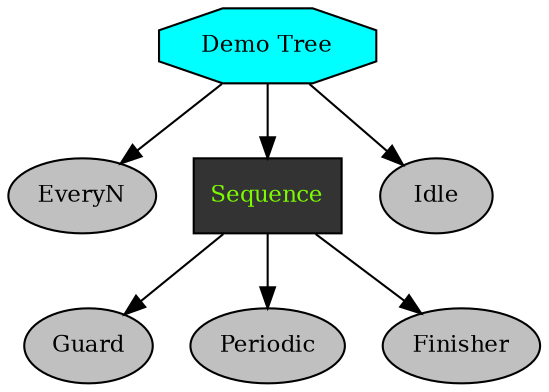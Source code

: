 digraph demo_tree {
graph [fontname="times-roman"];
node [fontname="times-roman"];
edge [fontname="times-roman"];
"Demo Tree" [fillcolor=cyan, fontcolor=black, fontsize=11, shape=octagon, style=filled];
EveryN [fillcolor=gray, fontcolor=black, fontsize=11, shape=ellipse, style=filled];
"Demo Tree" -> EveryN;
Sequence [fillcolor=gray20, fontcolor=lawngreen, fontsize=11, shape=box, style=filled];
"Demo Tree" -> Sequence;
Guard [fillcolor=gray, fontcolor=black, fontsize=11, shape=ellipse, style=filled];
Sequence -> Guard;
Periodic [fillcolor=gray, fontcolor=black, fontsize=11, shape=ellipse, style=filled];
Sequence -> Periodic;
Finisher [fillcolor=gray, fontcolor=black, fontsize=11, shape=ellipse, style=filled];
Sequence -> Finisher;
Idle [fillcolor=gray, fontcolor=black, fontsize=11, shape=ellipse, style=filled];
"Demo Tree" -> Idle;
}
